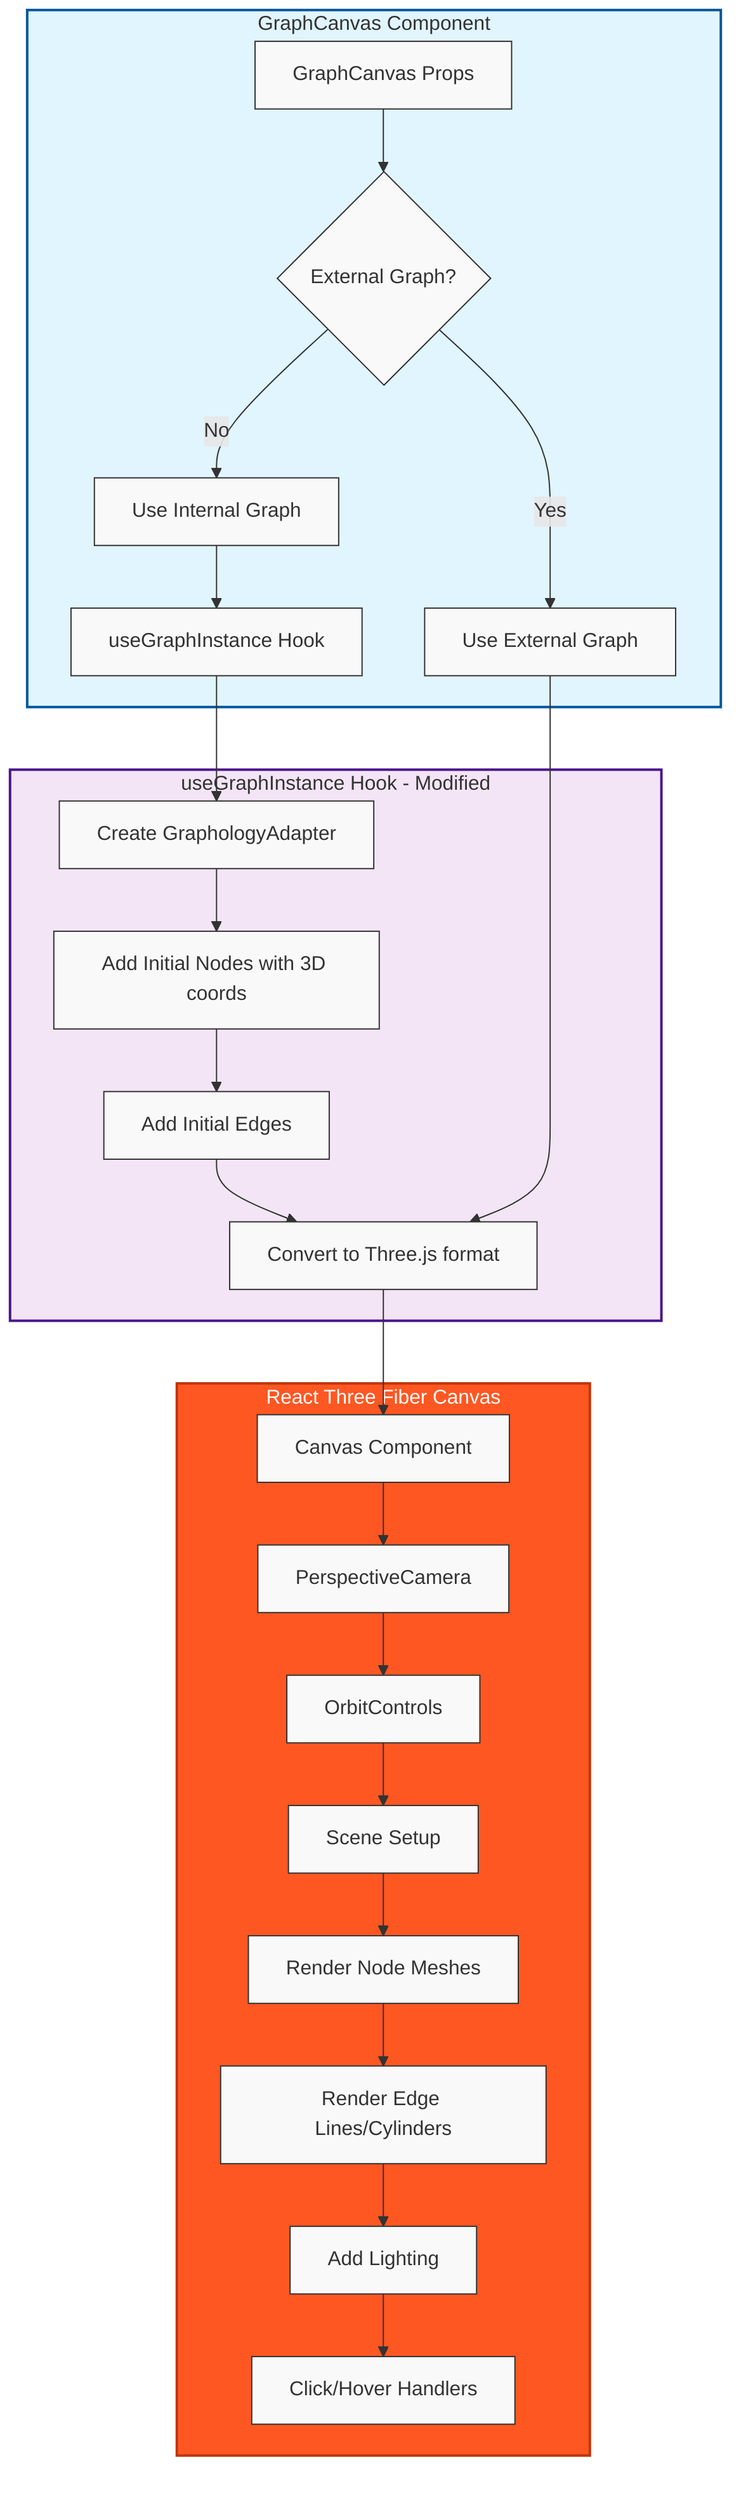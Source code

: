 graph TD
    subgraph GraphCanvas[GraphCanvas Component]
        Props[GraphCanvas Props] --> Decision{External Graph?}
        Decision -- Yes --> External[Use External Graph]
        Decision -- No --> Internal[Use Internal Graph]
        Internal --> Hook[useGraphInstance Hook]
    end

    subgraph Instance[useGraphInstance Hook - Modified]
        Hook --> Create[Create GraphologyAdapter]
        Create --> Nodes[Add Initial Nodes with 3D coords]
        Nodes --> Edges[Add Initial Edges]
        Edges --> Convert[Convert to Three.js format]
    end

    subgraph ThreeFiber[React Three Fiber Canvas]
        Convert --> Canvas[Canvas Component]
        Canvas --> Camera[PerspectiveCamera]
        Camera --> Controls[OrbitControls]
        Controls --> Scene[Scene Setup]
        Scene --> NodeMeshes[Render Node Meshes]
        NodeMeshes --> EdgeLines[Render Edge Lines/Cylinders]
        EdgeLines --> Lighting[Add Lighting]
        Lighting --> Interactions[Click/Hover Handlers]
    end

    External --> Convert

    classDef default fill:#f9f9f9,stroke:#333,stroke-width:1px
    classDef component fill:#e1f5fe,stroke:#01579b,stroke-width:2px
    classDef hook fill:#f3e5f5,stroke:#4a148c,stroke-width:2px
    classDef threejs fill:#ff5722,stroke:#bf360c,stroke-width:2px,color:#fff
    classDef removed fill:#ffebee,stroke:#c62828,stroke-width:2px,stroke-dasharray: 5 5
    classDef new fill:#e8f5e9,stroke:#2e7d32,stroke-width:2px

    class GraphCanvas component
    class Instance hook
    class ThreeFiber threejs
    class Removed removed
    class NewComponents new